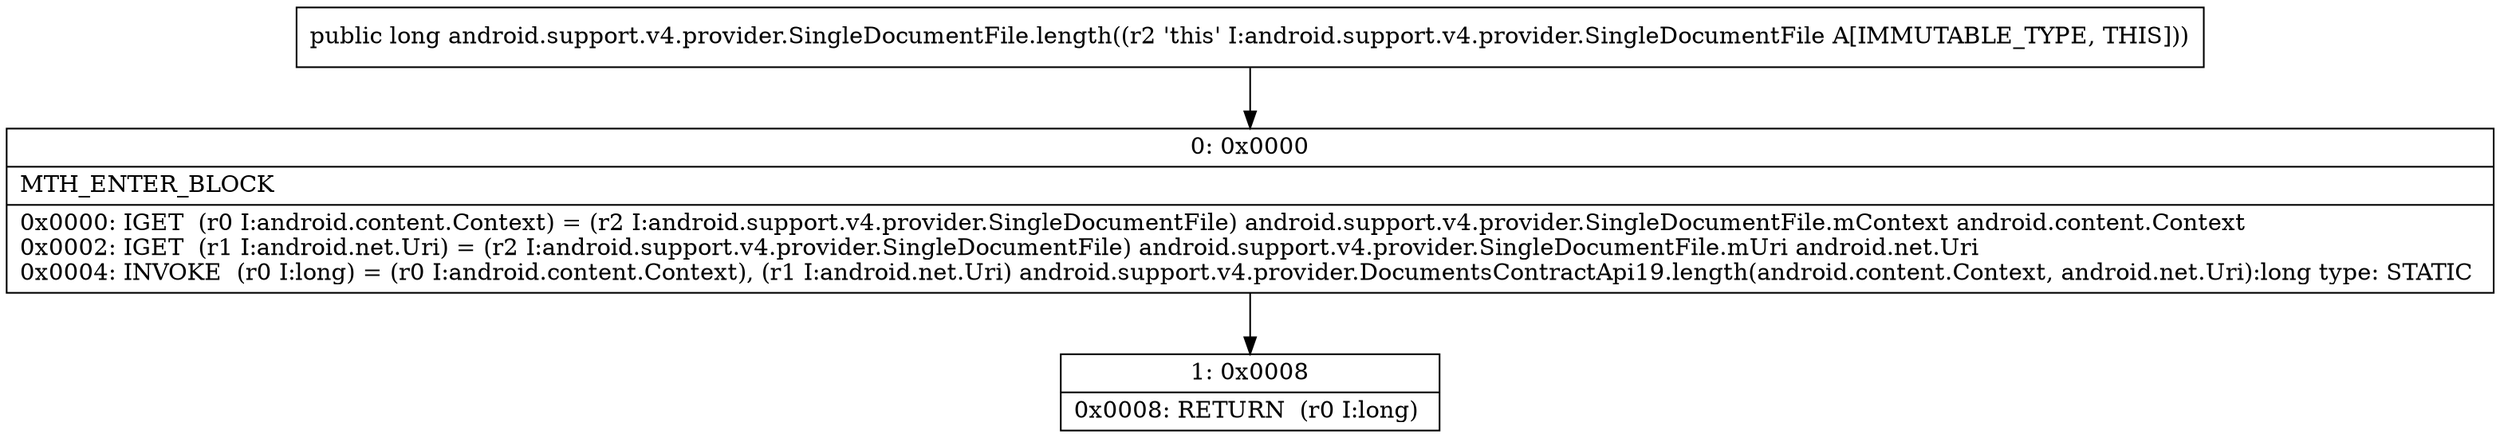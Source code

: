 digraph "CFG forandroid.support.v4.provider.SingleDocumentFile.length()J" {
Node_0 [shape=record,label="{0\:\ 0x0000|MTH_ENTER_BLOCK\l|0x0000: IGET  (r0 I:android.content.Context) = (r2 I:android.support.v4.provider.SingleDocumentFile) android.support.v4.provider.SingleDocumentFile.mContext android.content.Context \l0x0002: IGET  (r1 I:android.net.Uri) = (r2 I:android.support.v4.provider.SingleDocumentFile) android.support.v4.provider.SingleDocumentFile.mUri android.net.Uri \l0x0004: INVOKE  (r0 I:long) = (r0 I:android.content.Context), (r1 I:android.net.Uri) android.support.v4.provider.DocumentsContractApi19.length(android.content.Context, android.net.Uri):long type: STATIC \l}"];
Node_1 [shape=record,label="{1\:\ 0x0008|0x0008: RETURN  (r0 I:long) \l}"];
MethodNode[shape=record,label="{public long android.support.v4.provider.SingleDocumentFile.length((r2 'this' I:android.support.v4.provider.SingleDocumentFile A[IMMUTABLE_TYPE, THIS])) }"];
MethodNode -> Node_0;
Node_0 -> Node_1;
}

